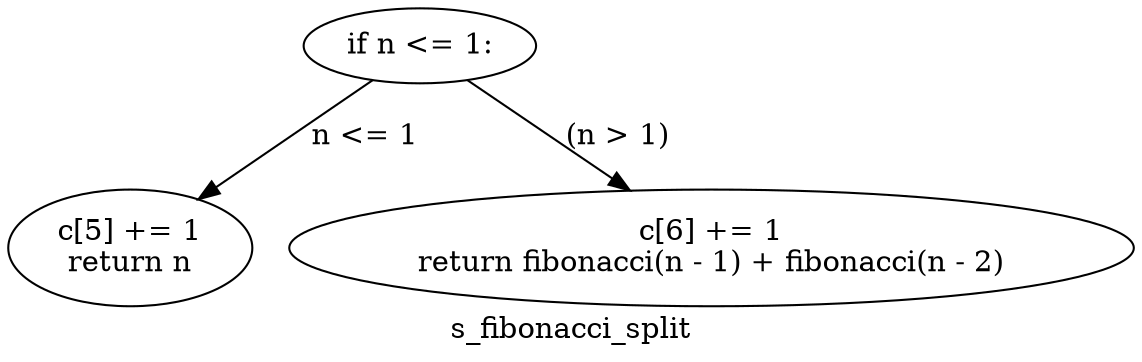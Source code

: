 digraph clusters_fibonacci_split {
	graph [bb="0,0,455.85,167.36",
		label=s_fibonacci_split,
		lheight=0.22,
		lp="227.92,11.875",
		lwidth=1.33
	];
	node [label="\N"];
	1	[height=0.5,
		label="if n <= 1:
",
		pos="166.97,149.36",
		width=1.2521];
	2	[height=0.77585,
		label="c[5] += 1
return n
",
		pos="48.967,51.681",
		width=1.3602];
	1 -> 2	[label="n <= 1",
		lp="141.72,105.49",
		pos="e,76.554,75.049 147.75,132.78 130.91,119.12 105.98,98.907 85.375,82.202"];
	4	[height=0.77585,
		label="c[6] += 1
return fibonacci(n - 1) + fibonacci(n - 2)
",
		pos="285.97,51.681",
		width=4.719];
	1 -> 4	[label="(n > 1)",
		lp="249.09,105.49",
		pos="e,252.63,79.484 186.35,132.78 201.89,120.29 224.25,102.3 243.85,86.542"];
}
